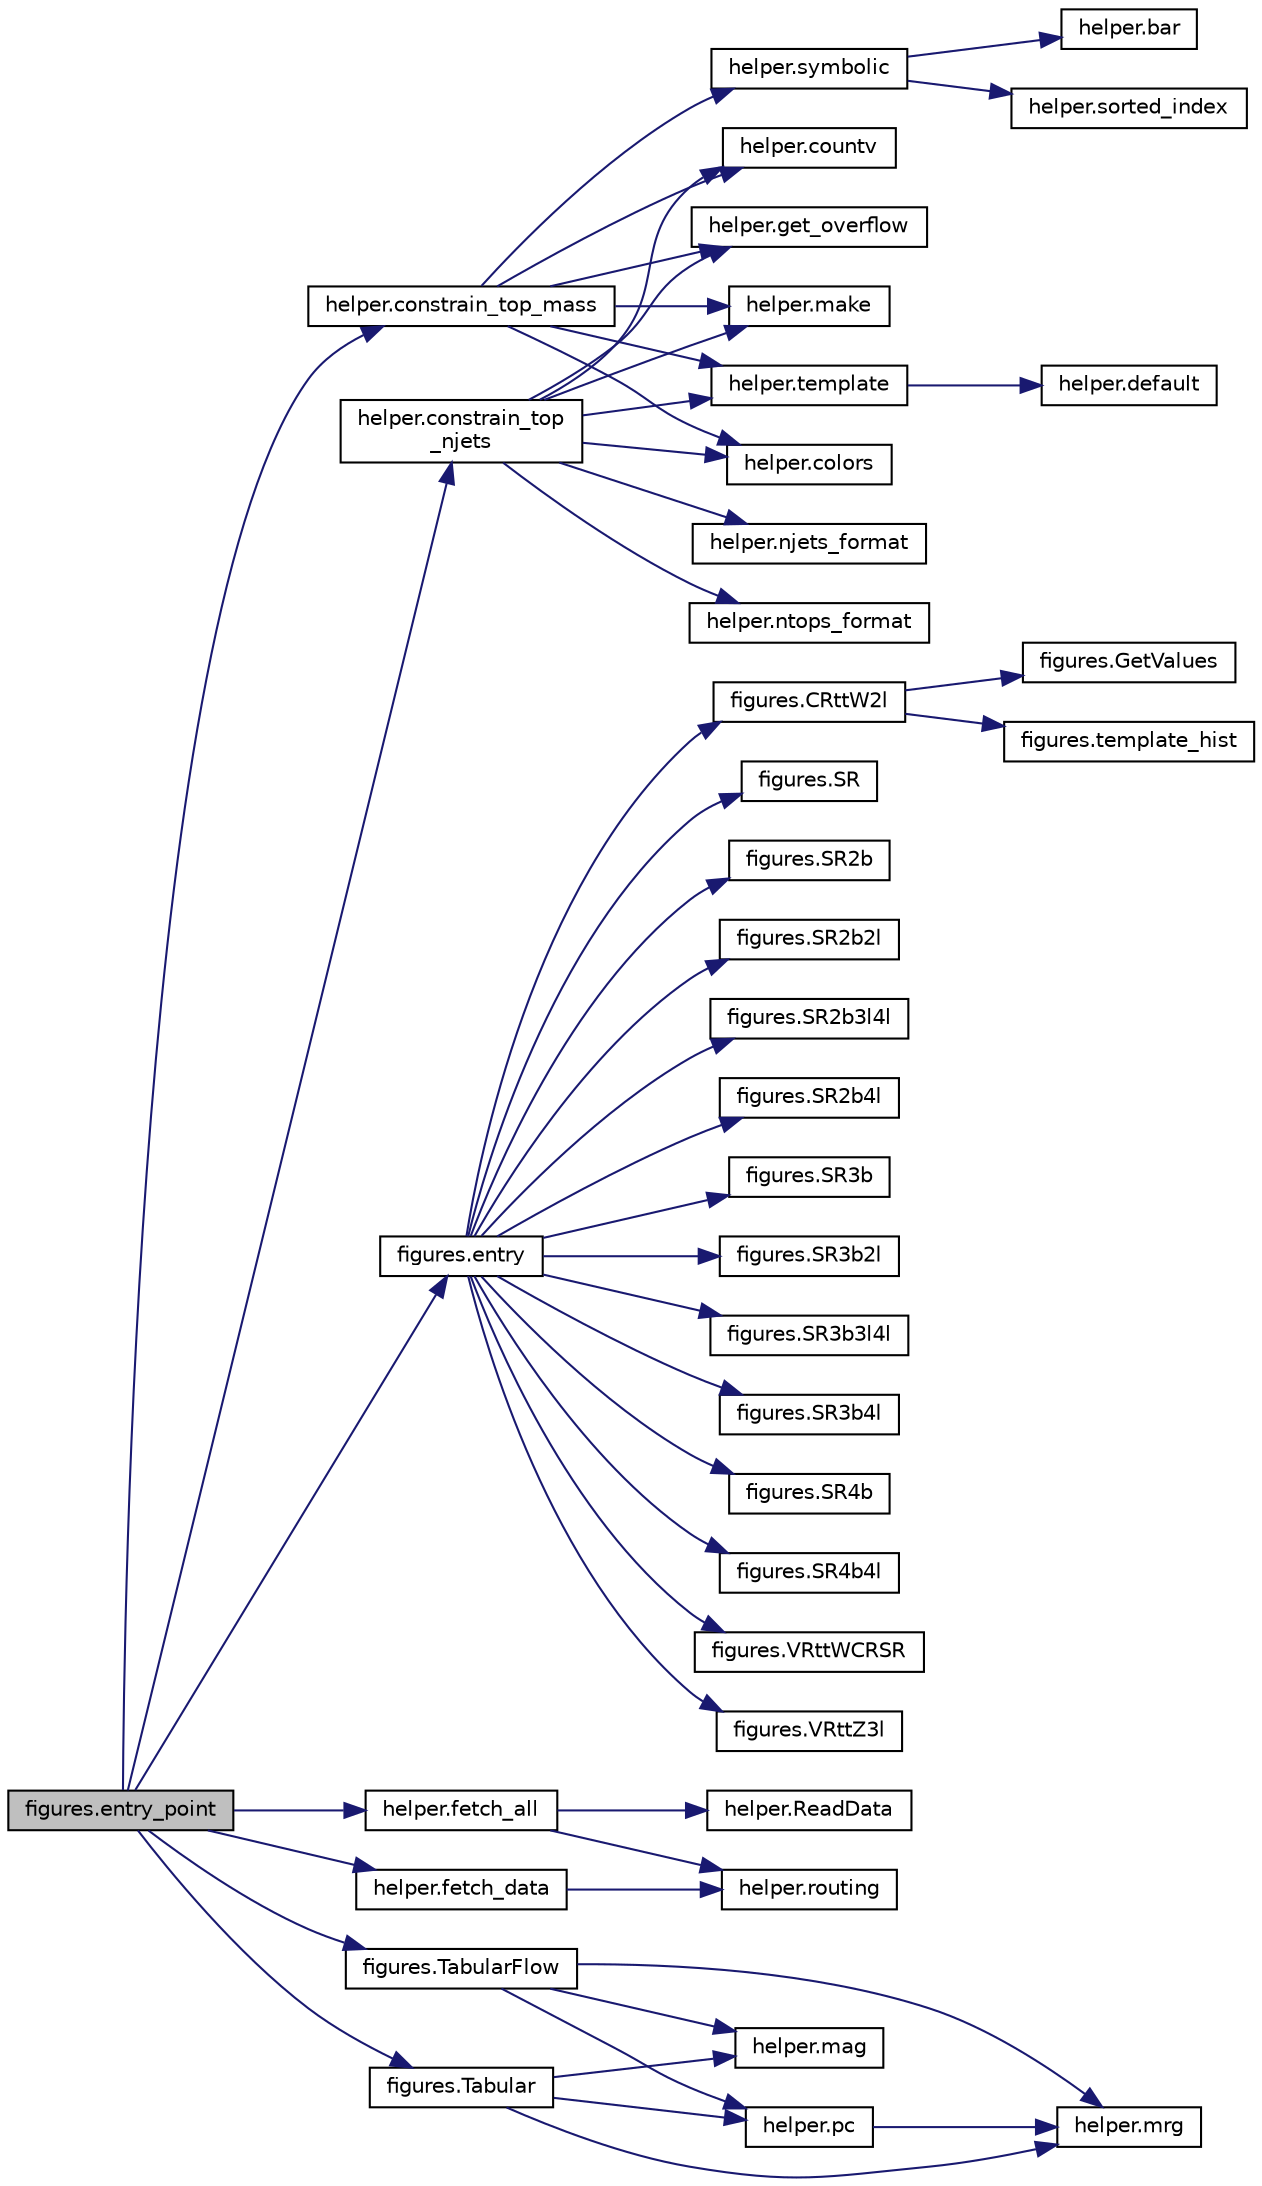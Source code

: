 digraph "figures.entry_point"
{
 // INTERACTIVE_SVG=YES
 // LATEX_PDF_SIZE
  edge [fontname="Helvetica",fontsize="10",labelfontname="Helvetica",labelfontsize="10"];
  node [fontname="Helvetica",fontsize="10",shape=record];
  rankdir="LR";
  Node1 [label="figures.entry_point",height=0.2,width=0.4,color="black", fillcolor="grey75", style="filled", fontcolor="black",tooltip=" "];
  Node1 -> Node2 [color="midnightblue",fontsize="10",style="solid",fontname="Helvetica"];
  Node2 [label="helper.constrain_top_mass",height=0.2,width=0.4,color="black", fillcolor="white", style="filled",URL="$namespacehelper.html#ac97f044c8d7cf2b58b2b44df1a74b652",tooltip=" "];
  Node2 -> Node3 [color="midnightblue",fontsize="10",style="solid",fontname="Helvetica"];
  Node3 [label="helper.colors",height=0.2,width=0.4,color="black", fillcolor="white", style="filled",URL="$namespacehelper.html#aacf1627849b8cc8ab7962a0ca52c9d71",tooltip=" "];
  Node2 -> Node4 [color="midnightblue",fontsize="10",style="solid",fontname="Helvetica"];
  Node4 [label="helper.countv",height=0.2,width=0.4,color="black", fillcolor="white", style="filled",URL="$namespacehelper.html#a71efdd0f04ea507270f6ea8de03b1594",tooltip=" "];
  Node2 -> Node5 [color="midnightblue",fontsize="10",style="solid",fontname="Helvetica"];
  Node5 [label="helper.get_overflow",height=0.2,width=0.4,color="black", fillcolor="white", style="filled",URL="$namespacehelper.html#ace4fc6881ed7850ef3a851e899252a71",tooltip=" "];
  Node2 -> Node6 [color="midnightblue",fontsize="10",style="solid",fontname="Helvetica"];
  Node6 [label="helper.make",height=0.2,width=0.4,color="black", fillcolor="white", style="filled",URL="$namespacehelper.html#a54f72d5dfb09f1e84a60de20cda05dd6",tooltip=" "];
  Node2 -> Node7 [color="midnightblue",fontsize="10",style="solid",fontname="Helvetica"];
  Node7 [label="helper.symbolic",height=0.2,width=0.4,color="black", fillcolor="white", style="filled",URL="$namespacehelper.html#a050d854b5c66471454c6096274559f61",tooltip=" "];
  Node7 -> Node8 [color="midnightblue",fontsize="10",style="solid",fontname="Helvetica"];
  Node8 [label="helper.bar",height=0.2,width=0.4,color="black", fillcolor="white", style="filled",URL="$namespacehelper.html#ab60c4dd7f540f108c653b6039bd501fd",tooltip=" "];
  Node7 -> Node9 [color="midnightblue",fontsize="10",style="solid",fontname="Helvetica"];
  Node9 [label="helper.sorted_index",height=0.2,width=0.4,color="black", fillcolor="white", style="filled",URL="$namespacehelper.html#ad480eff0e53877e348187a7ccf699d9d",tooltip=" "];
  Node2 -> Node10 [color="midnightblue",fontsize="10",style="solid",fontname="Helvetica"];
  Node10 [label="helper.template",height=0.2,width=0.4,color="black", fillcolor="white", style="filled",URL="$namespacehelper.html#aebcb7fed73d109f9654edaad65e7a72d",tooltip=" "];
  Node10 -> Node11 [color="midnightblue",fontsize="10",style="solid",fontname="Helvetica"];
  Node11 [label="helper.default",height=0.2,width=0.4,color="black", fillcolor="white", style="filled",URL="$namespacehelper.html#ad3079e9dbe1c11867b1f0477a49352fe",tooltip=" "];
  Node1 -> Node12 [color="midnightblue",fontsize="10",style="solid",fontname="Helvetica"];
  Node12 [label="helper.constrain_top\l_njets",height=0.2,width=0.4,color="black", fillcolor="white", style="filled",URL="$namespacehelper.html#aacadb5cce954c297cac29d885c72eec5",tooltip=" "];
  Node12 -> Node3 [color="midnightblue",fontsize="10",style="solid",fontname="Helvetica"];
  Node12 -> Node4 [color="midnightblue",fontsize="10",style="solid",fontname="Helvetica"];
  Node12 -> Node5 [color="midnightblue",fontsize="10",style="solid",fontname="Helvetica"];
  Node12 -> Node6 [color="midnightblue",fontsize="10",style="solid",fontname="Helvetica"];
  Node12 -> Node13 [color="midnightblue",fontsize="10",style="solid",fontname="Helvetica"];
  Node13 [label="helper.njets_format",height=0.2,width=0.4,color="black", fillcolor="white", style="filled",URL="$namespacehelper.html#a3efee15d9f92b8e3e5fe43f7fba79378",tooltip=" "];
  Node12 -> Node14 [color="midnightblue",fontsize="10",style="solid",fontname="Helvetica"];
  Node14 [label="helper.ntops_format",height=0.2,width=0.4,color="black", fillcolor="white", style="filled",URL="$namespacehelper.html#a237494115e19198222a66ea3260660c8",tooltip=" "];
  Node12 -> Node10 [color="midnightblue",fontsize="10",style="solid",fontname="Helvetica"];
  Node1 -> Node15 [color="midnightblue",fontsize="10",style="solid",fontname="Helvetica"];
  Node15 [label="figures.entry",height=0.2,width=0.4,color="black", fillcolor="white", style="filled",URL="$namespacefigures.html#a14189d6700a7bc291b499af0fb1c6180",tooltip=" "];
  Node15 -> Node16 [color="midnightblue",fontsize="10",style="solid",fontname="Helvetica"];
  Node16 [label="figures.CRttW2l",height=0.2,width=0.4,color="black", fillcolor="white", style="filled",URL="$namespacefigures.html#a4e34cbdff38177e3c192ff4439407749",tooltip=" "];
  Node16 -> Node17 [color="midnightblue",fontsize="10",style="solid",fontname="Helvetica"];
  Node17 [label="figures.GetValues",height=0.2,width=0.4,color="black", fillcolor="white", style="filled",URL="$namespacefigures.html#ac41d4d9a2bd79cec2e9c79c766acfdf1",tooltip=" "];
  Node16 -> Node18 [color="midnightblue",fontsize="10",style="solid",fontname="Helvetica"];
  Node18 [label="figures.template_hist",height=0.2,width=0.4,color="black", fillcolor="white", style="filled",URL="$namespacefigures.html#add122a74ca67d638d0fb0b299a4802d7",tooltip=" "];
  Node15 -> Node19 [color="midnightblue",fontsize="10",style="solid",fontname="Helvetica"];
  Node19 [label="figures.SR",height=0.2,width=0.4,color="black", fillcolor="white", style="filled",URL="$namespacefigures.html#a2985a2cf0d3069d5da5c86ec0e564c4f",tooltip=" "];
  Node15 -> Node20 [color="midnightblue",fontsize="10",style="solid",fontname="Helvetica"];
  Node20 [label="figures.SR2b",height=0.2,width=0.4,color="black", fillcolor="white", style="filled",URL="$namespacefigures.html#a27e7689e5fd8ca547d2b245e8b20065e",tooltip=" "];
  Node15 -> Node21 [color="midnightblue",fontsize="10",style="solid",fontname="Helvetica"];
  Node21 [label="figures.SR2b2l",height=0.2,width=0.4,color="black", fillcolor="white", style="filled",URL="$namespacefigures.html#a01a262135408ef112caab6089b6d2153",tooltip=" "];
  Node15 -> Node22 [color="midnightblue",fontsize="10",style="solid",fontname="Helvetica"];
  Node22 [label="figures.SR2b3l4l",height=0.2,width=0.4,color="black", fillcolor="white", style="filled",URL="$namespacefigures.html#acd1f9fbbf1d411bd84a0d8fdc58d32d4",tooltip=" "];
  Node15 -> Node23 [color="midnightblue",fontsize="10",style="solid",fontname="Helvetica"];
  Node23 [label="figures.SR2b4l",height=0.2,width=0.4,color="black", fillcolor="white", style="filled",URL="$namespacefigures.html#ad967e15d608b2336d830455d6b2cd2f0",tooltip=" "];
  Node15 -> Node24 [color="midnightblue",fontsize="10",style="solid",fontname="Helvetica"];
  Node24 [label="figures.SR3b",height=0.2,width=0.4,color="black", fillcolor="white", style="filled",URL="$namespacefigures.html#a0e9582fa49bfccb8613d558076e59326",tooltip=" "];
  Node15 -> Node25 [color="midnightblue",fontsize="10",style="solid",fontname="Helvetica"];
  Node25 [label="figures.SR3b2l",height=0.2,width=0.4,color="black", fillcolor="white", style="filled",URL="$namespacefigures.html#ac254c035535dd6ffeea655c156ad88fe",tooltip=" "];
  Node15 -> Node26 [color="midnightblue",fontsize="10",style="solid",fontname="Helvetica"];
  Node26 [label="figures.SR3b3l4l",height=0.2,width=0.4,color="black", fillcolor="white", style="filled",URL="$namespacefigures.html#a0a0571e315f1b3b6842a4cc08ff03f30",tooltip=" "];
  Node15 -> Node27 [color="midnightblue",fontsize="10",style="solid",fontname="Helvetica"];
  Node27 [label="figures.SR3b4l",height=0.2,width=0.4,color="black", fillcolor="white", style="filled",URL="$namespacefigures.html#acd400bdf8261f3f759cf0bdb45024227",tooltip=" "];
  Node15 -> Node28 [color="midnightblue",fontsize="10",style="solid",fontname="Helvetica"];
  Node28 [label="figures.SR4b",height=0.2,width=0.4,color="black", fillcolor="white", style="filled",URL="$namespacefigures.html#a90279eaf2304f52d1bc8ce1ff7436c69",tooltip=" "];
  Node15 -> Node29 [color="midnightblue",fontsize="10",style="solid",fontname="Helvetica"];
  Node29 [label="figures.SR4b4l",height=0.2,width=0.4,color="black", fillcolor="white", style="filled",URL="$namespacefigures.html#a41fbeb64408c27ef0998366eb501a390",tooltip=" "];
  Node15 -> Node30 [color="midnightblue",fontsize="10",style="solid",fontname="Helvetica"];
  Node30 [label="figures.VRttWCRSR",height=0.2,width=0.4,color="black", fillcolor="white", style="filled",URL="$namespacefigures.html#a61ccb5db4a6741f71aa9449bd2ff183f",tooltip=" "];
  Node15 -> Node31 [color="midnightblue",fontsize="10",style="solid",fontname="Helvetica"];
  Node31 [label="figures.VRttZ3l",height=0.2,width=0.4,color="black", fillcolor="white", style="filled",URL="$namespacefigures.html#a17abcf146f7542dbbd8f7cd0fcb905a4",tooltip=" "];
  Node1 -> Node32 [color="midnightblue",fontsize="10",style="solid",fontname="Helvetica"];
  Node32 [label="helper.fetch_all",height=0.2,width=0.4,color="black", fillcolor="white", style="filled",URL="$namespacehelper.html#a1214e059db067d1b76aa4d659c8e15e0",tooltip=" "];
  Node32 -> Node33 [color="midnightblue",fontsize="10",style="solid",fontname="Helvetica"];
  Node33 [label="helper.ReadData",height=0.2,width=0.4,color="black", fillcolor="white", style="filled",URL="$namespacehelper.html#a4f035c06935b68c932aaa574bbeab7fb",tooltip=" "];
  Node32 -> Node34 [color="midnightblue",fontsize="10",style="solid",fontname="Helvetica"];
  Node34 [label="helper.routing",height=0.2,width=0.4,color="black", fillcolor="white", style="filled",URL="$namespacehelper.html#a53d2b4d75057d5bd44c9849037a42168",tooltip=" "];
  Node1 -> Node35 [color="midnightblue",fontsize="10",style="solid",fontname="Helvetica"];
  Node35 [label="helper.fetch_data",height=0.2,width=0.4,color="black", fillcolor="white", style="filled",URL="$namespacehelper.html#af6a93f8b228f72389ec67f159c067410",tooltip=" "];
  Node35 -> Node34 [color="midnightblue",fontsize="10",style="solid",fontname="Helvetica"];
  Node1 -> Node36 [color="midnightblue",fontsize="10",style="solid",fontname="Helvetica"];
  Node36 [label="figures.Tabular",height=0.2,width=0.4,color="black", fillcolor="white", style="filled",URL="$namespacefigures.html#a24abefb0dd409355a4c92f5f5c574616",tooltip=" "];
  Node36 -> Node37 [color="midnightblue",fontsize="10",style="solid",fontname="Helvetica"];
  Node37 [label="helper.mag",height=0.2,width=0.4,color="black", fillcolor="white", style="filled",URL="$namespacehelper.html#aab41deb5b495c4d4c993788bdf5c5947",tooltip=" "];
  Node36 -> Node38 [color="midnightblue",fontsize="10",style="solid",fontname="Helvetica"];
  Node38 [label="helper.mrg",height=0.2,width=0.4,color="black", fillcolor="white", style="filled",URL="$namespacehelper.html#a60d07b59d3989fec2a0b9944156184a7",tooltip=" "];
  Node36 -> Node39 [color="midnightblue",fontsize="10",style="solid",fontname="Helvetica"];
  Node39 [label="helper.pc",height=0.2,width=0.4,color="black", fillcolor="white", style="filled",URL="$namespacehelper.html#a3fd1d534ecf2a857026ff37351ada130",tooltip=" "];
  Node39 -> Node38 [color="midnightblue",fontsize="10",style="solid",fontname="Helvetica"];
  Node1 -> Node40 [color="midnightblue",fontsize="10",style="solid",fontname="Helvetica"];
  Node40 [label="figures.TabularFlow",height=0.2,width=0.4,color="black", fillcolor="white", style="filled",URL="$namespacefigures.html#a3abe481f6f64afcd8cc17a8f6fd8719c",tooltip=" "];
  Node40 -> Node37 [color="midnightblue",fontsize="10",style="solid",fontname="Helvetica"];
  Node40 -> Node38 [color="midnightblue",fontsize="10",style="solid",fontname="Helvetica"];
  Node40 -> Node39 [color="midnightblue",fontsize="10",style="solid",fontname="Helvetica"];
}
